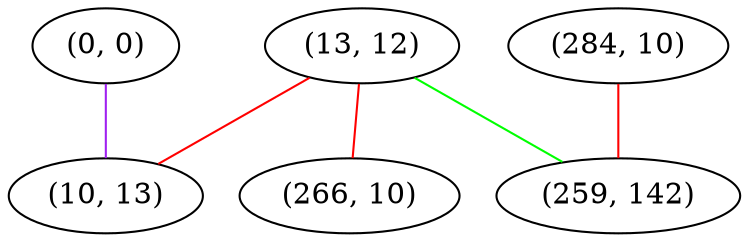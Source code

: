 graph "" {
"(13, 12)";
"(0, 0)";
"(266, 10)";
"(284, 10)";
"(10, 13)";
"(259, 142)";
"(13, 12)" -- "(10, 13)"  [color=red, key=0, weight=1];
"(13, 12)" -- "(259, 142)"  [color=green, key=0, weight=2];
"(13, 12)" -- "(266, 10)"  [color=red, key=0, weight=1];
"(0, 0)" -- "(10, 13)"  [color=purple, key=0, weight=4];
"(284, 10)" -- "(259, 142)"  [color=red, key=0, weight=1];
}

